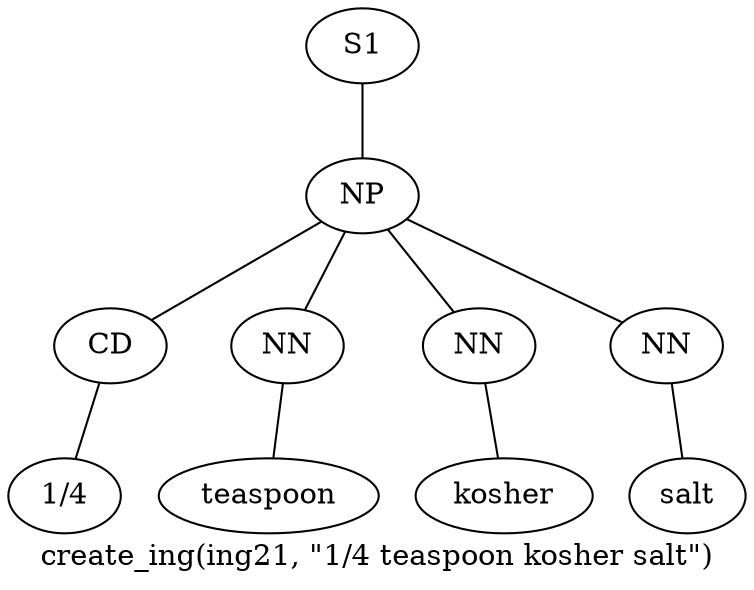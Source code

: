 graph SyntaxGraph {
	label = "create_ing(ing21, \"1/4 teaspoon kosher salt\")";
	Node0 [label="S1"];
	Node1 [label="NP"];
	Node2 [label="CD"];
	Node3 [label="1/4"];
	Node4 [label="NN"];
	Node5 [label="teaspoon"];
	Node6 [label="NN"];
	Node7 [label="kosher"];
	Node8 [label="NN"];
	Node9 [label="salt"];

	Node0 -- Node1;
	Node1 -- Node2;
	Node1 -- Node4;
	Node1 -- Node6;
	Node1 -- Node8;
	Node2 -- Node3;
	Node4 -- Node5;
	Node6 -- Node7;
	Node8 -- Node9;
}